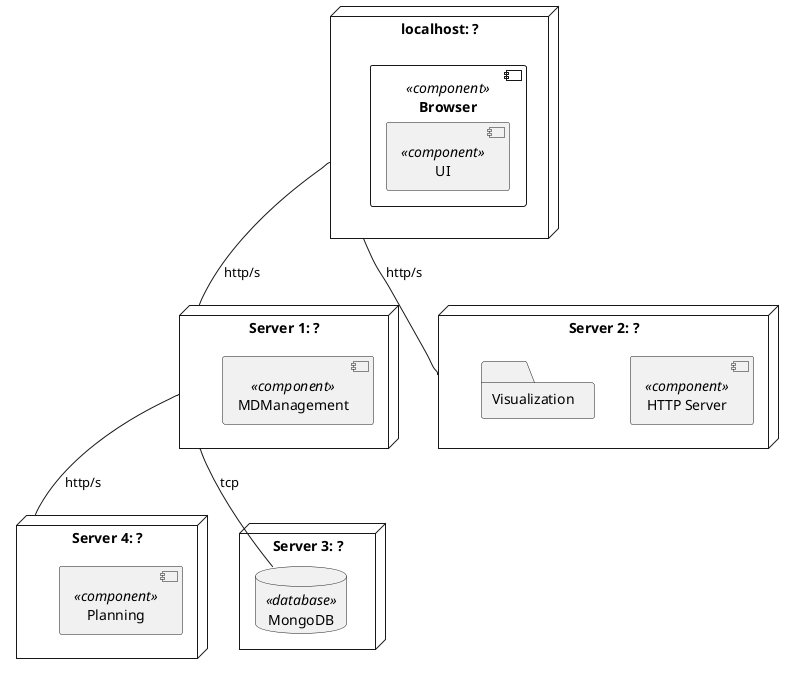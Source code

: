 @startuml prod-physical-view

node "localhost: ?" as LOCAL {
  component "Browser" as B <<component>> {
    component "UI" as UI <<component>> {
    }
  }
}

node "Server 1: ?" as S1 {
  component "MDManagement" as MDM <<component>> { 
  }
}

node "Server 4: ?" as S4 {
  component "Planning" as P <<component>>  { 
  }
}

node "Server 3: ?" as S3 {
  database "MongoDB" as DB <<database>> {
  }
}

node "Server 2: ?" as S2 {
  component "HTTP Server" as SERV <<component>> { 
  }
  folder "Visualization" as V {
  }
} 

LOCAL -- S1 : http/s
LOCAL -- S2 : http/s
S1 -- DB : tcp
S1 -- S4 : http/s

@enduml
